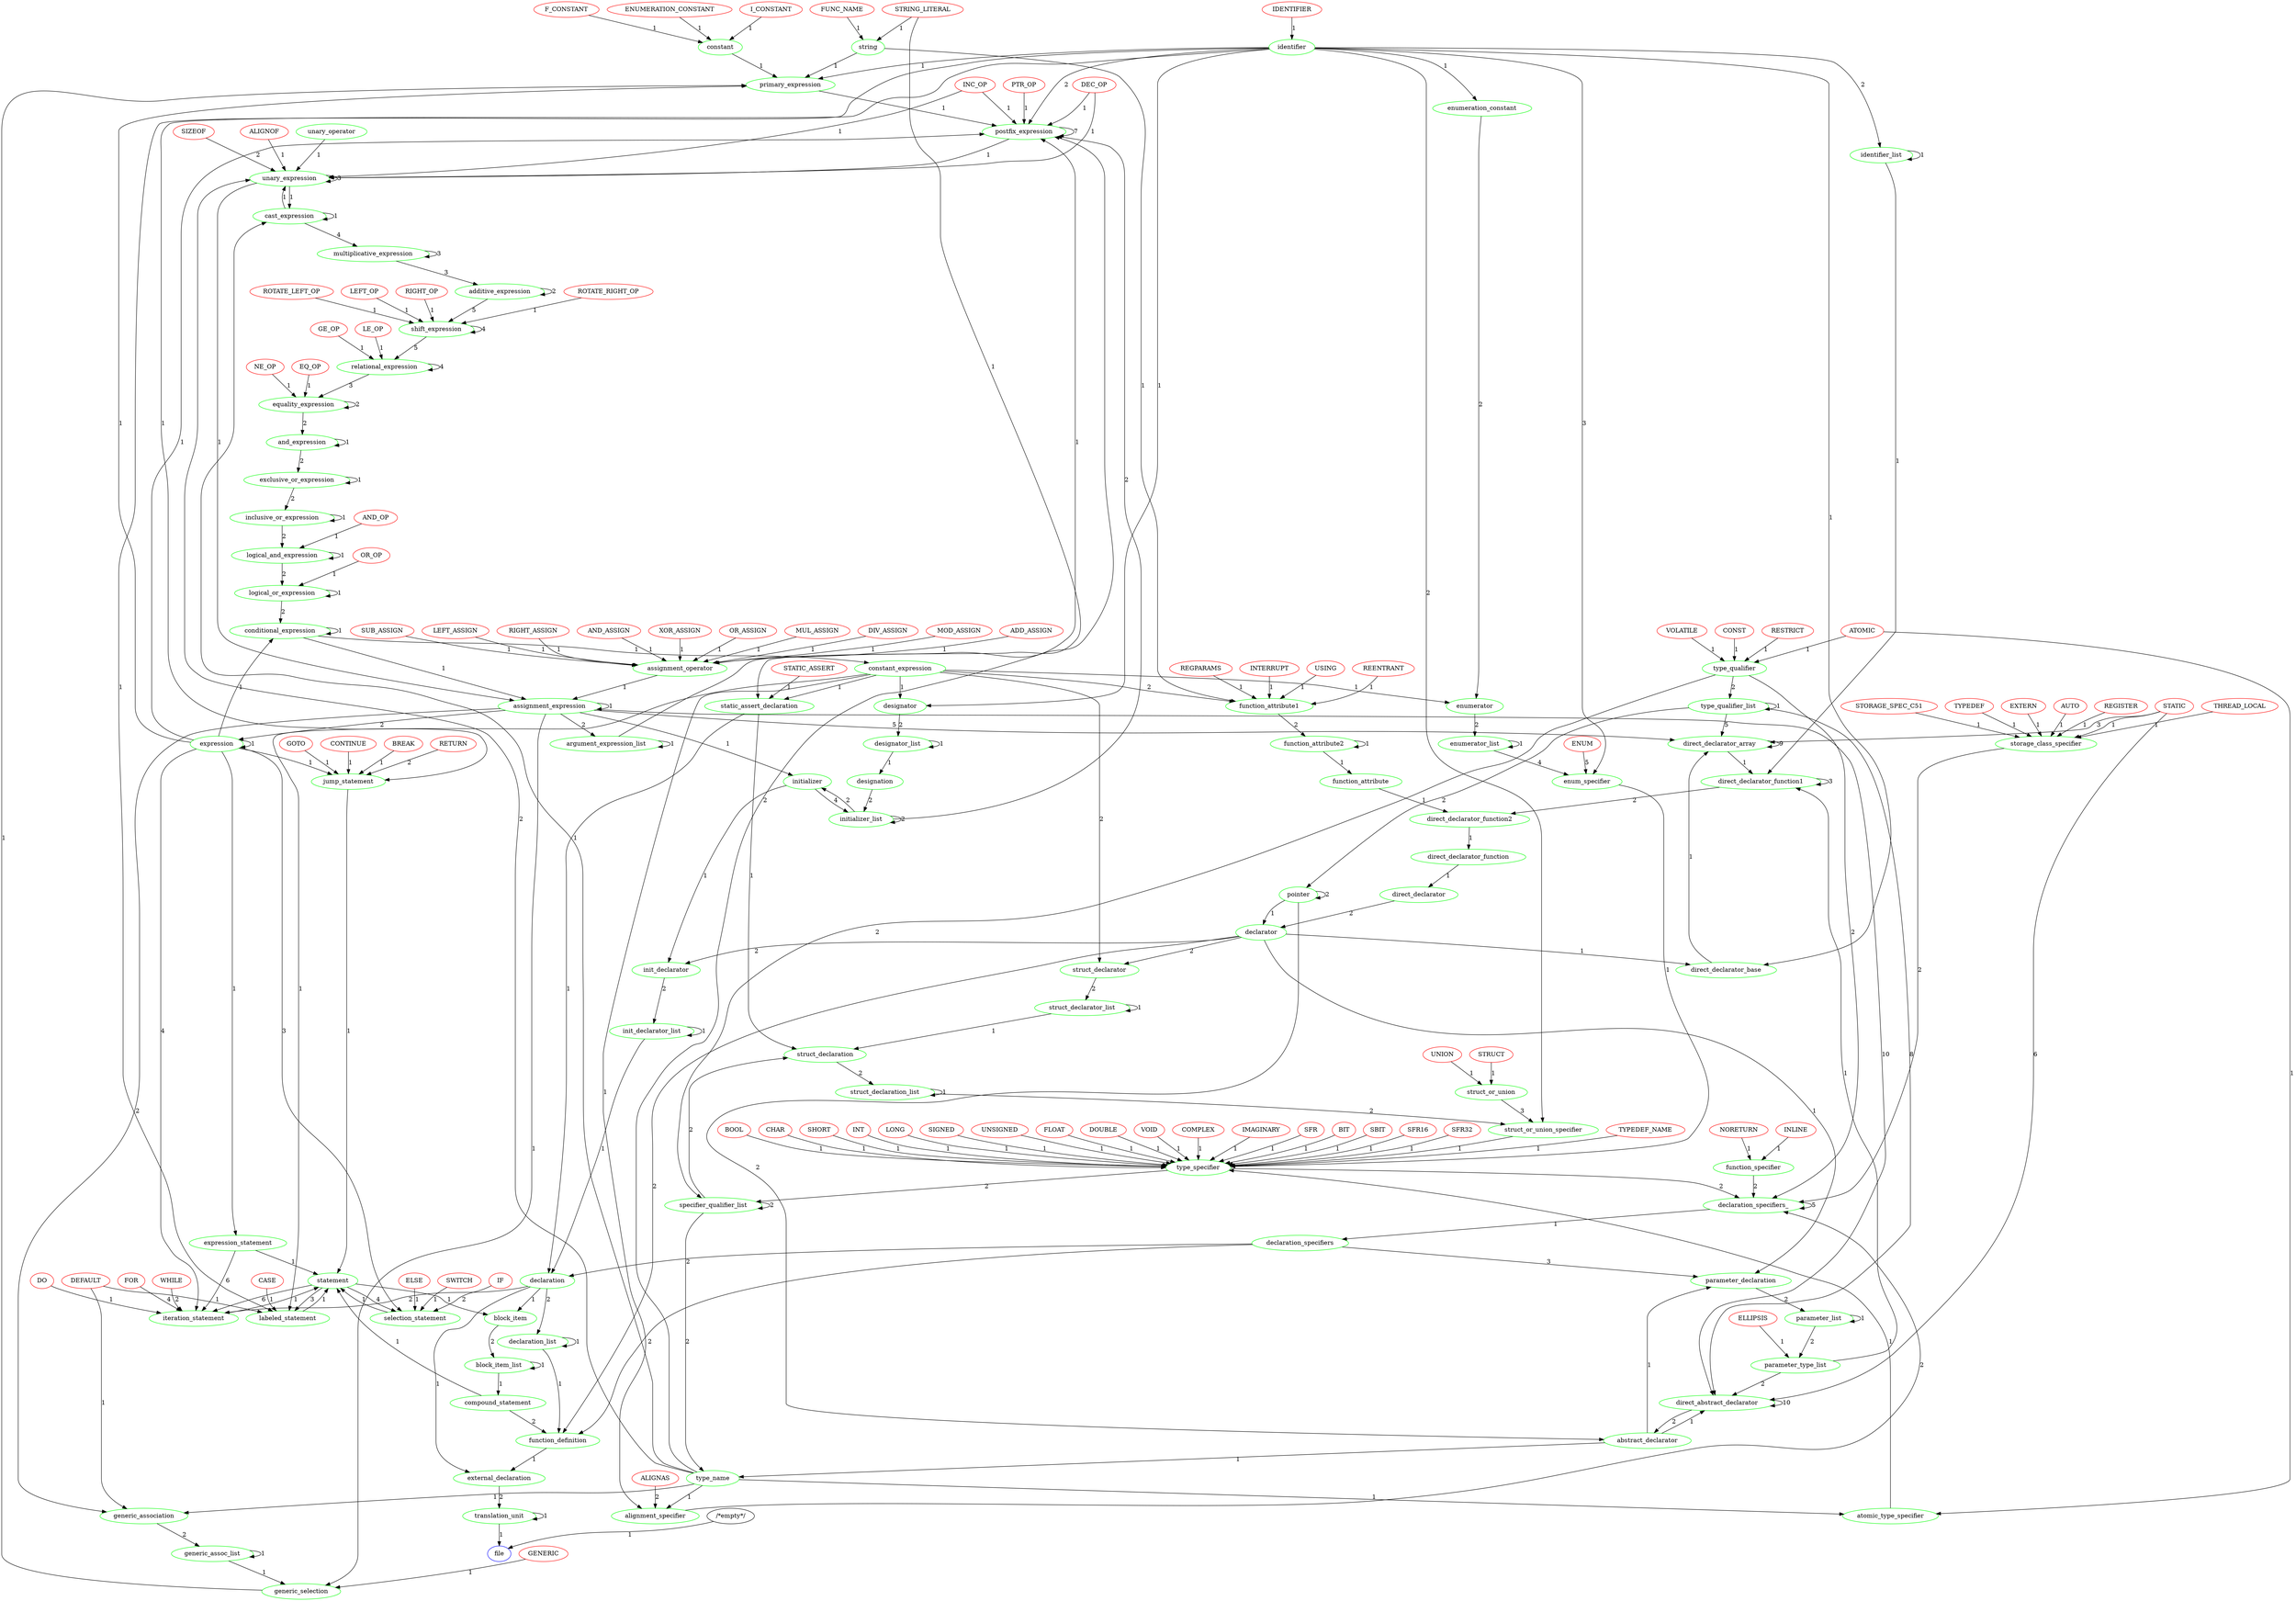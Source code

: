 digraph g1{
"IDENTIFIER"[color=Red]
"I_CONSTANT"[color=Red]
"F_CONSTANT"[color=Red]
"STRING_LITERAL"[color=Red]
"FUNC_NAME"[color=Red]
"SIZEOF"[color=Red]
"PTR_OP"[color=Red]
"INC_OP"[color=Red]
"DEC_OP"[color=Red]
"LEFT_OP"[color=Red]
"RIGHT_OP"[color=Red]
"ROTATE_RIGHT_OP"[color=Red]
"ROTATE_LEFT_OP"[color=Red]
"LE_OP"[color=Red]
"GE_OP"[color=Red]
"EQ_OP"[color=Red]
"NE_OP"[color=Red]
"AND_OP"[color=Red]
"OR_OP"[color=Red]
"MUL_ASSIGN"[color=Red]
"DIV_ASSIGN"[color=Red]
"MOD_ASSIGN"[color=Red]
"ADD_ASSIGN"[color=Red]
"SUB_ASSIGN"[color=Red]
"LEFT_ASSIGN"[color=Red]
"RIGHT_ASSIGN"[color=Red]
"AND_ASSIGN"[color=Red]
"XOR_ASSIGN"[color=Red]
"OR_ASSIGN"[color=Red]
"TYPEDEF_NAME"[color=Red]
"ENUMERATION_CONSTANT"[color=Red]
"TYPEDEF"[color=Red]
"EXTERN"[color=Red]
"STATIC"[color=Red]
"AUTO"[color=Red]
"REGISTER"[color=Red]
"INLINE"[color=Red]
"CONST"[color=Red]
"RESTRICT"[color=Red]
"VOLATILE"[color=Red]
"BOOL"[color=Red]
"CHAR"[color=Red]
"SHORT"[color=Red]
"INT"[color=Red]
"LONG"[color=Red]
"SIGNED"[color=Red]
"UNSIGNED"[color=Red]
"FLOAT"[color=Red]
"DOUBLE"[color=Red]
"VOID"[color=Red]
"COMPLEX"[color=Red]
"IMAGINARY"[color=Red]
"STRUCT"[color=Red]
"UNION"[color=Red]
"ENUM"[color=Red]
"ELLIPSIS"[color=Red]
"CASE"[color=Red]
"DEFAULT"[color=Red]
"IF"[color=Red]
"ELSE"[color=Red]
"SWITCH"[color=Red]
"WHILE"[color=Red]
"DO"[color=Red]
"FOR"[color=Red]
"GOTO"[color=Red]
"CONTINUE"[color=Red]
"BREAK"[color=Red]
"RETURN"[color=Red]
"ALIGNAS"[color=Red]
"ALIGNOF"[color=Red]
"ATOMIC"[color=Red]
"GENERIC"[color=Red]
"NORETURN"[color=Red]
"STATIC_ASSERT"[color=Red]
"THREAD_LOCAL"[color=Red]
"SFR"[color=Red]
"BIT"[color=Red]
"SBIT"[color=Red]
"SFR16"[color=Red]
"SFR32"[color=Red]
"INTERRUPT"[color=Red]
"USING"[color=Red]
"REENTRANT"[color=Red]
"REGPARAMS"[color=Red]
"STORAGE_SPEC_C51"[color=Red]
"primary_expression"[color=Green]
"constant"[color=Green]
"enumeration_constant"[color=Green]
"string"[color=Green]
"generic_selection"[color=Green]
"generic_assoc_list"[color=Green]
"generic_association"[color=Green]
"postfix_expression"[color=Green]
"argument_expression_list"[color=Green]
"unary_expression"[color=Green]
"unary_operator"[color=Green]
"cast_expression"[color=Green]
"multiplicative_expression"[color=Green]
"additive_expression"[color=Green]
"shift_expression"[color=Green]
"relational_expression"[color=Green]
"equality_expression"[color=Green]
"and_expression"[color=Green]
"exclusive_or_expression"[color=Green]
"inclusive_or_expression"[color=Green]
"logical_and_expression"[color=Green]
"logical_or_expression"[color=Green]
"conditional_expression"[color=Green]
"assignment_expression"[color=Green]
"assignment_operator"[color=Green]
"expression"[color=Green]
"constant_expression"[color=Green]
"declaration"[color=Green]
"declaration_specifiers"[color=Green]
"declaration_specifiers_"[color=Green]
"init_declarator_list"[color=Green]
"init_declarator"[color=Green]
"storage_class_specifier"[color=Green]
"type_specifier"[color=Green]
"struct_or_union_specifier"[color=Green]
"struct_or_union"[color=Green]
"struct_declaration_list"[color=Green]
"struct_declaration"[color=Green]
"specifier_qualifier_list"[color=Green]
"struct_declarator_list"[color=Green]
"struct_declarator"[color=Green]
"enum_specifier"[color=Green]
"enumerator_list"[color=Green]
"enumerator"[color=Green]
"atomic_type_specifier"[color=Green]
"type_qualifier"[color=Green]
"function_specifier"[color=Green]
"alignment_specifier"[color=Green]
"declarator"[color=Green]
"direct_declarator_base"[color=Green]
"direct_declarator_array"[color=Green]
"direct_declarator_function1"[color=Green]
"direct_declarator_function2"[color=Green]
"direct_declarator_function"[color=Green]
"direct_declarator"[color=Green]
"pointer"[color=Green]
"type_qualifier_list"[color=Green]
"parameter_type_list"[color=Green]
"parameter_list"[color=Green]
"parameter_declaration"[color=Green]
"identifier_list"[color=Green]
"type_name"[color=Green]
"abstract_declarator"[color=Green]
"direct_abstract_declarator"[color=Green]
"initializer"[color=Green]
"initializer_list"[color=Green]
"designation"[color=Green]
"designator_list"[color=Green]
"designator"[color=Green]
"static_assert_declaration"[color=Green]
"statement"[color=Green]
"labeled_statement"[color=Green]
"compound_statement"[color=Green]
"block_item_list"[color=Green]
"block_item"[color=Green]
"expression_statement"[color=Green]
"selection_statement"[color=Green]
"iteration_statement"[color=Green]
"jump_statement"[color=Green]
"translation_unit"[color=Green]
"file"[color=Blue]
"external_declaration"[color=Green]
"function_definition"[color=Green]
"declaration_list"[color=Green]
"identifier"[color=Green]
"function_attribute1"[color=Green]
"function_attribute2"[color=Green]
"function_attribute"[color=Green]
"/*empty*/"->"file"[label=1]
"ADD_ASSIGN"->"assignment_operator"[label=1]
"ALIGNAS"->"alignment_specifier"[label=2]
"ALIGNOF"->"unary_expression"[label=1]
"AND_ASSIGN"->"assignment_operator"[label=1]
"AND_OP"->"logical_and_expression"[label=1]
"ATOMIC"->"atomic_type_specifier"[label=1]
"ATOMIC"->"type_qualifier"[label=1]
"AUTO"->"storage_class_specifier"[label=1]
"BIT"->"type_specifier"[label=1]
"BOOL"->"type_specifier"[label=1]
"BREAK"->"jump_statement"[label=1]
"CASE"->"labeled_statement"[label=1]
"CHAR"->"type_specifier"[label=1]
"COMPLEX"->"type_specifier"[label=1]
"CONST"->"type_qualifier"[label=1]
"CONTINUE"->"jump_statement"[label=1]
"DEC_OP"->"postfix_expression"[label=1]
"DEC_OP"->"unary_expression"[label=1]
"DEFAULT"->"generic_association"[label=1]
"DEFAULT"->"labeled_statement"[label=1]
"DIV_ASSIGN"->"assignment_operator"[label=1]
"DO"->"iteration_statement"[label=1]
"DOUBLE"->"type_specifier"[label=1]
"ELLIPSIS"->"parameter_type_list"[label=1]
"ELSE"->"selection_statement"[label=1]
"ENUM"->"enum_specifier"[label=5]
"ENUMERATION_CONSTANT"->"constant"[label=1]
"EQ_OP"->"equality_expression"[label=1]
"EXTERN"->"storage_class_specifier"[label=1]
"FLOAT"->"type_specifier"[label=1]
"FOR"->"iteration_statement"[label=4]
"FUNC_NAME"->"string"[label=1]
"F_CONSTANT"->"constant"[label=1]
"GENERIC"->"generic_selection"[label=1]
"GE_OP"->"relational_expression"[label=1]
"GOTO"->"jump_statement"[label=1]
"IDENTIFIER"->"identifier"[label=1]
"IF"->"selection_statement"[label=2]
"IMAGINARY"->"type_specifier"[label=1]
"INC_OP"->"postfix_expression"[label=1]
"INC_OP"->"unary_expression"[label=1]
"INLINE"->"function_specifier"[label=1]
"INT"->"type_specifier"[label=1]
"INTERRUPT"->"function_attribute1"[label=1]
"I_CONSTANT"->"constant"[label=1]
"LEFT_ASSIGN"->"assignment_operator"[label=1]
"LEFT_OP"->"shift_expression"[label=1]
"LE_OP"->"relational_expression"[label=1]
"LONG"->"type_specifier"[label=1]
"MOD_ASSIGN"->"assignment_operator"[label=1]
"MUL_ASSIGN"->"assignment_operator"[label=1]
"NE_OP"->"equality_expression"[label=1]
"NORETURN"->"function_specifier"[label=1]
"OR_ASSIGN"->"assignment_operator"[label=1]
"OR_OP"->"logical_or_expression"[label=1]
"PTR_OP"->"postfix_expression"[label=1]
"REENTRANT"->"function_attribute1"[label=1]
"REGISTER"->"storage_class_specifier"[label=1]
"REGPARAMS"->"function_attribute1"[label=1]
"RESTRICT"->"type_qualifier"[label=1]
"RETURN"->"jump_statement"[label=2]
"RIGHT_ASSIGN"->"assignment_operator"[label=1]
"RIGHT_OP"->"shift_expression"[label=1]
"ROTATE_LEFT_OP"->"shift_expression"[label=1]
"ROTATE_RIGHT_OP"->"shift_expression"[label=1]
"SBIT"->"type_specifier"[label=1]
"SFR"->"type_specifier"[label=1]
"SFR16"->"type_specifier"[label=1]
"SFR32"->"type_specifier"[label=1]
"SHORT"->"type_specifier"[label=1]
"SIGNED"->"type_specifier"[label=1]
"SIZEOF"->"unary_expression"[label=2]
"STATIC"->"direct_abstract_declarator"[label=6]
"STATIC"->"direct_declarator_array"[label=3]
"STATIC"->"storage_class_specifier"[label=1]
"STATIC_ASSERT"->"static_assert_declaration"[label=1]
"STORAGE_SPEC_C51"->"storage_class_specifier"[label=1]
"STRING_LITERAL"->"static_assert_declaration"[label=1]
"STRING_LITERAL"->"string"[label=1]
"STRUCT"->"struct_or_union"[label=1]
"SUB_ASSIGN"->"assignment_operator"[label=1]
"SWITCH"->"selection_statement"[label=1]
"THREAD_LOCAL"->"storage_class_specifier"[label=1]
"TYPEDEF"->"storage_class_specifier"[label=1]
"TYPEDEF_NAME"->"type_specifier"[label=1]
"UNION"->"struct_or_union"[label=1]
"UNSIGNED"->"type_specifier"[label=1]
"USING"->"function_attribute1"[label=1]
"VOID"->"type_specifier"[label=1]
"VOLATILE"->"type_qualifier"[label=1]
"WHILE"->"iteration_statement"[label=2]
"XOR_ASSIGN"->"assignment_operator"[label=1]
"abstract_declarator"->"direct_abstract_declarator"[label=1]
"abstract_declarator"->"parameter_declaration"[label=1]
"abstract_declarator"->"type_name"[label=1]
"additive_expression"->"additive_expression"[label=2]
"additive_expression"->"shift_expression"[label=5]
"alignment_specifier"->"declaration_specifiers_"[label=2]
"and_expression"->"and_expression"[label=1]
"and_expression"->"exclusive_or_expression"[label=2]
"argument_expression_list"->"argument_expression_list"[label=1]
"argument_expression_list"->"postfix_expression"[label=1]
"assignment_expression"->"argument_expression_list"[label=2]
"assignment_expression"->"assignment_expression"[label=1]
"assignment_expression"->"direct_abstract_declarator"[label=10]
"assignment_expression"->"direct_declarator_array"[label=5]
"assignment_expression"->"expression"[label=2]
"assignment_expression"->"generic_association"[label=2]
"assignment_expression"->"generic_selection"[label=1]
"assignment_expression"->"initializer"[label=1]
"assignment_operator"->"assignment_expression"[label=1]
"atomic_type_specifier"->"type_specifier"[label=1]
"block_item"->"block_item_list"[label=2]
"block_item_list"->"block_item_list"[label=1]
"block_item_list"->"compound_statement"[label=1]
"cast_expression"->"cast_expression"[label=1]
"cast_expression"->"multiplicative_expression"[label=4]
"cast_expression"->"unary_expression"[label=1]
"compound_statement"->"function_definition"[label=2]
"compound_statement"->"statement"[label=1]
"conditional_expression"->"assignment_expression"[label=1]
"conditional_expression"->"conditional_expression"[label=1]
"conditional_expression"->"constant_expression"[label=1]
"constant"->"primary_expression"[label=1]
"constant_expression"->"alignment_specifier"[label=1]
"constant_expression"->"designator"[label=1]
"constant_expression"->"enumerator"[label=1]
"constant_expression"->"function_attribute1"[label=2]
"constant_expression"->"labeled_statement"[label=1]
"constant_expression"->"static_assert_declaration"[label=1]
"constant_expression"->"struct_declarator"[label=2]
"declaration"->"block_item"[label=1]
"declaration"->"declaration_list"[label=2]
"declaration"->"external_declaration"[label=1]
"declaration"->"iteration_statement"[label=2]
"declaration_list"->"declaration_list"[label=1]
"declaration_list"->"function_definition"[label=1]
"declaration_specifiers"->"declaration"[label=2]
"declaration_specifiers"->"function_definition"[label=2]
"declaration_specifiers"->"parameter_declaration"[label=3]
"declaration_specifiers_"->"declaration_specifiers"[label=1]
"declaration_specifiers_"->"declaration_specifiers_"[label=5]
"declarator"->"direct_declarator_base"[label=1]
"declarator"->"function_definition"[label=2]
"declarator"->"init_declarator"[label=2]
"declarator"->"parameter_declaration"[label=1]
"declarator"->"struct_declarator"[label=2]
"designation"->"initializer_list"[label=2]
"designator"->"designator_list"[label=2]
"designator_list"->"designation"[label=1]
"designator_list"->"designator_list"[label=1]
"direct_abstract_declarator"->"abstract_declarator"[label=2]
"direct_abstract_declarator"->"direct_abstract_declarator"[label=10]
"direct_declarator"->"declarator"[label=2]
"direct_declarator_array"->"direct_declarator_array"[label=9]
"direct_declarator_array"->"direct_declarator_function1"[label=1]
"direct_declarator_base"->"direct_declarator_array"[label=1]
"direct_declarator_function"->"direct_declarator"[label=1]
"direct_declarator_function1"->"direct_declarator_function1"[label=3]
"direct_declarator_function1"->"direct_declarator_function2"[label=2]
"direct_declarator_function2"->"direct_declarator_function"[label=1]
"enum_specifier"->"type_specifier"[label=1]
"enumeration_constant"->"enumerator"[label=2]
"enumerator"->"enumerator_list"[label=2]
"enumerator_list"->"enum_specifier"[label=4]
"enumerator_list"->"enumerator_list"[label=1]
"equality_expression"->"and_expression"[label=2]
"equality_expression"->"equality_expression"[label=2]
"exclusive_or_expression"->"exclusive_or_expression"[label=1]
"exclusive_or_expression"->"inclusive_or_expression"[label=2]
"expression"->"conditional_expression"[label=1]
"expression"->"expression"[label=1]
"expression"->"expression_statement"[label=1]
"expression"->"iteration_statement"[label=4]
"expression"->"jump_statement"[label=1]
"expression"->"postfix_expression"[label=1]
"expression"->"primary_expression"[label=1]
"expression"->"selection_statement"[label=3]
"expression_statement"->"iteration_statement"[label=6]
"expression_statement"->"statement"[label=1]
"external_declaration"->"translation_unit"[label=2]
"function_attribute"->"direct_declarator_function2"[label=1]
"function_attribute1"->"function_attribute2"[label=2]
"function_attribute2"->"function_attribute"[label=1]
"function_attribute2"->"function_attribute2"[label=1]
"function_definition"->"external_declaration"[label=1]
"function_specifier"->"declaration_specifiers_"[label=2]
"generic_assoc_list"->"generic_assoc_list"[label=1]
"generic_assoc_list"->"generic_selection"[label=1]
"generic_association"->"generic_assoc_list"[label=2]
"generic_selection"->"primary_expression"[label=1]
"identifier"->"designator"[label=1]
"identifier"->"direct_declarator_base"[label=1]
"identifier"->"enum_specifier"[label=3]
"identifier"->"enumeration_constant"[label=1]
"identifier"->"identifier_list"[label=2]
"identifier"->"jump_statement"[label=1]
"identifier"->"labeled_statement"[label=1]
"identifier"->"postfix_expression"[label=2]
"identifier"->"primary_expression"[label=1]
"identifier"->"struct_or_union_specifier"[label=2]
"identifier_list"->"direct_declarator_function1"[label=1]
"identifier_list"->"identifier_list"[label=1]
"inclusive_or_expression"->"inclusive_or_expression"[label=1]
"inclusive_or_expression"->"logical_and_expression"[label=2]
"init_declarator"->"init_declarator_list"[label=2]
"init_declarator_list"->"declaration"[label=1]
"init_declarator_list"->"init_declarator_list"[label=1]
"initializer"->"init_declarator"[label=1]
"initializer"->"initializer_list"[label=4]
"initializer_list"->"initializer"[label=2]
"initializer_list"->"initializer_list"[label=2]
"initializer_list"->"postfix_expression"[label=2]
"iteration_statement"->"statement"[label=1]
"jump_statement"->"statement"[label=1]
"labeled_statement"->"statement"[label=1]
"logical_and_expression"->"logical_and_expression"[label=1]
"logical_and_expression"->"logical_or_expression"[label=2]
"logical_or_expression"->"conditional_expression"[label=2]
"logical_or_expression"->"logical_or_expression"[label=1]
"multiplicative_expression"->"additive_expression"[label=3]
"multiplicative_expression"->"multiplicative_expression"[label=3]
"parameter_declaration"->"parameter_list"[label=2]
"parameter_list"->"parameter_list"[label=1]
"parameter_list"->"parameter_type_list"[label=2]
"parameter_type_list"->"direct_abstract_declarator"[label=2]
"parameter_type_list"->"direct_declarator_function1"[label=1]
"pointer"->"abstract_declarator"[label=2]
"pointer"->"declarator"[label=1]
"pointer"->"pointer"[label=2]
"postfix_expression"->"postfix_expression"[label=7]
"postfix_expression"->"unary_expression"[label=1]
"primary_expression"->"postfix_expression"[label=1]
"relational_expression"->"equality_expression"[label=3]
"relational_expression"->"relational_expression"[label=4]
"selection_statement"->"statement"[label=1]
"shift_expression"->"relational_expression"[label=5]
"shift_expression"->"shift_expression"[label=4]
"specifier_qualifier_list"->"specifier_qualifier_list"[label=2]
"specifier_qualifier_list"->"struct_declaration"[label=2]
"specifier_qualifier_list"->"type_name"[label=2]
"statement"->"block_item"[label=1]
"statement"->"iteration_statement"[label=6]
"statement"->"labeled_statement"[label=3]
"statement"->"selection_statement"[label=4]
"static_assert_declaration"->"declaration"[label=1]
"static_assert_declaration"->"struct_declaration"[label=1]
"storage_class_specifier"->"declaration_specifiers_"[label=2]
"string"->"function_attribute1"[label=1]
"string"->"primary_expression"[label=1]
"struct_declaration"->"struct_declaration_list"[label=2]
"struct_declaration_list"->"struct_declaration_list"[label=1]
"struct_declaration_list"->"struct_or_union_specifier"[label=2]
"struct_declarator"->"struct_declarator_list"[label=2]
"struct_declarator_list"->"struct_declaration"[label=1]
"struct_declarator_list"->"struct_declarator_list"[label=1]
"struct_or_union"->"struct_or_union_specifier"[label=3]
"struct_or_union_specifier"->"type_specifier"[label=1]
"translation_unit"->"file"[label=1]
"translation_unit"->"translation_unit"[label=1]
"type_name"->"alignment_specifier"[label=1]
"type_name"->"atomic_type_specifier"[label=1]
"type_name"->"cast_expression"[label=1]
"type_name"->"generic_association"[label=1]
"type_name"->"postfix_expression"[label=2]
"type_name"->"unary_expression"[label=2]
"type_qualifier"->"declaration_specifiers_"[label=2]
"type_qualifier"->"specifier_qualifier_list"[label=2]
"type_qualifier"->"type_qualifier_list"[label=2]
"type_qualifier_list"->"direct_abstract_declarator"[label=8]
"type_qualifier_list"->"direct_declarator_array"[label=5]
"type_qualifier_list"->"pointer"[label=2]
"type_qualifier_list"->"type_qualifier_list"[label=1]
"type_specifier"->"declaration_specifiers_"[label=2]
"type_specifier"->"specifier_qualifier_list"[label=2]
"unary_expression"->"assignment_expression"[label=1]
"unary_expression"->"cast_expression"[label=1]
"unary_expression"->"unary_expression"[label=3]
"unary_operator"->"unary_expression"[label=1]
}
